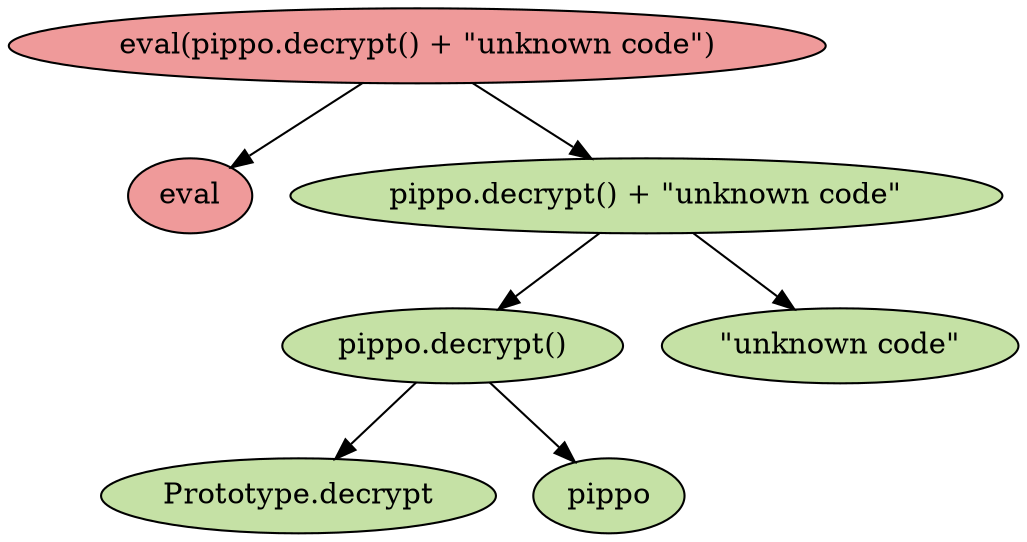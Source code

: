 digraph AST {
	"eval" [style="filled" fillcolor="#ef9a9a"]
	"eval(pippo.decrypt() + \"unknown code\")" [style="filled" fillcolor="#ef9a9a"]
	subgraph argument {
		node [style="filled" fillcolor="#c5e1a5"]
		"pippo.decrypt() + \"unknown code\""

		"pippo.decrypt() + \"unknown code\"" -> "pippo.decrypt()"
		"pippo.decrypt()" -> "Prototype.decrypt"
		"pippo.decrypt()" -> "pippo"
		"pippo.decrypt() + \"unknown code\"" -> "\"unknown code\""
	}

	"eval(pippo.decrypt() + \"unknown code\")" -> "eval"
	"eval(pippo.decrypt() + \"unknown code\")" -> "pippo.decrypt() + \"unknown code\""
}
